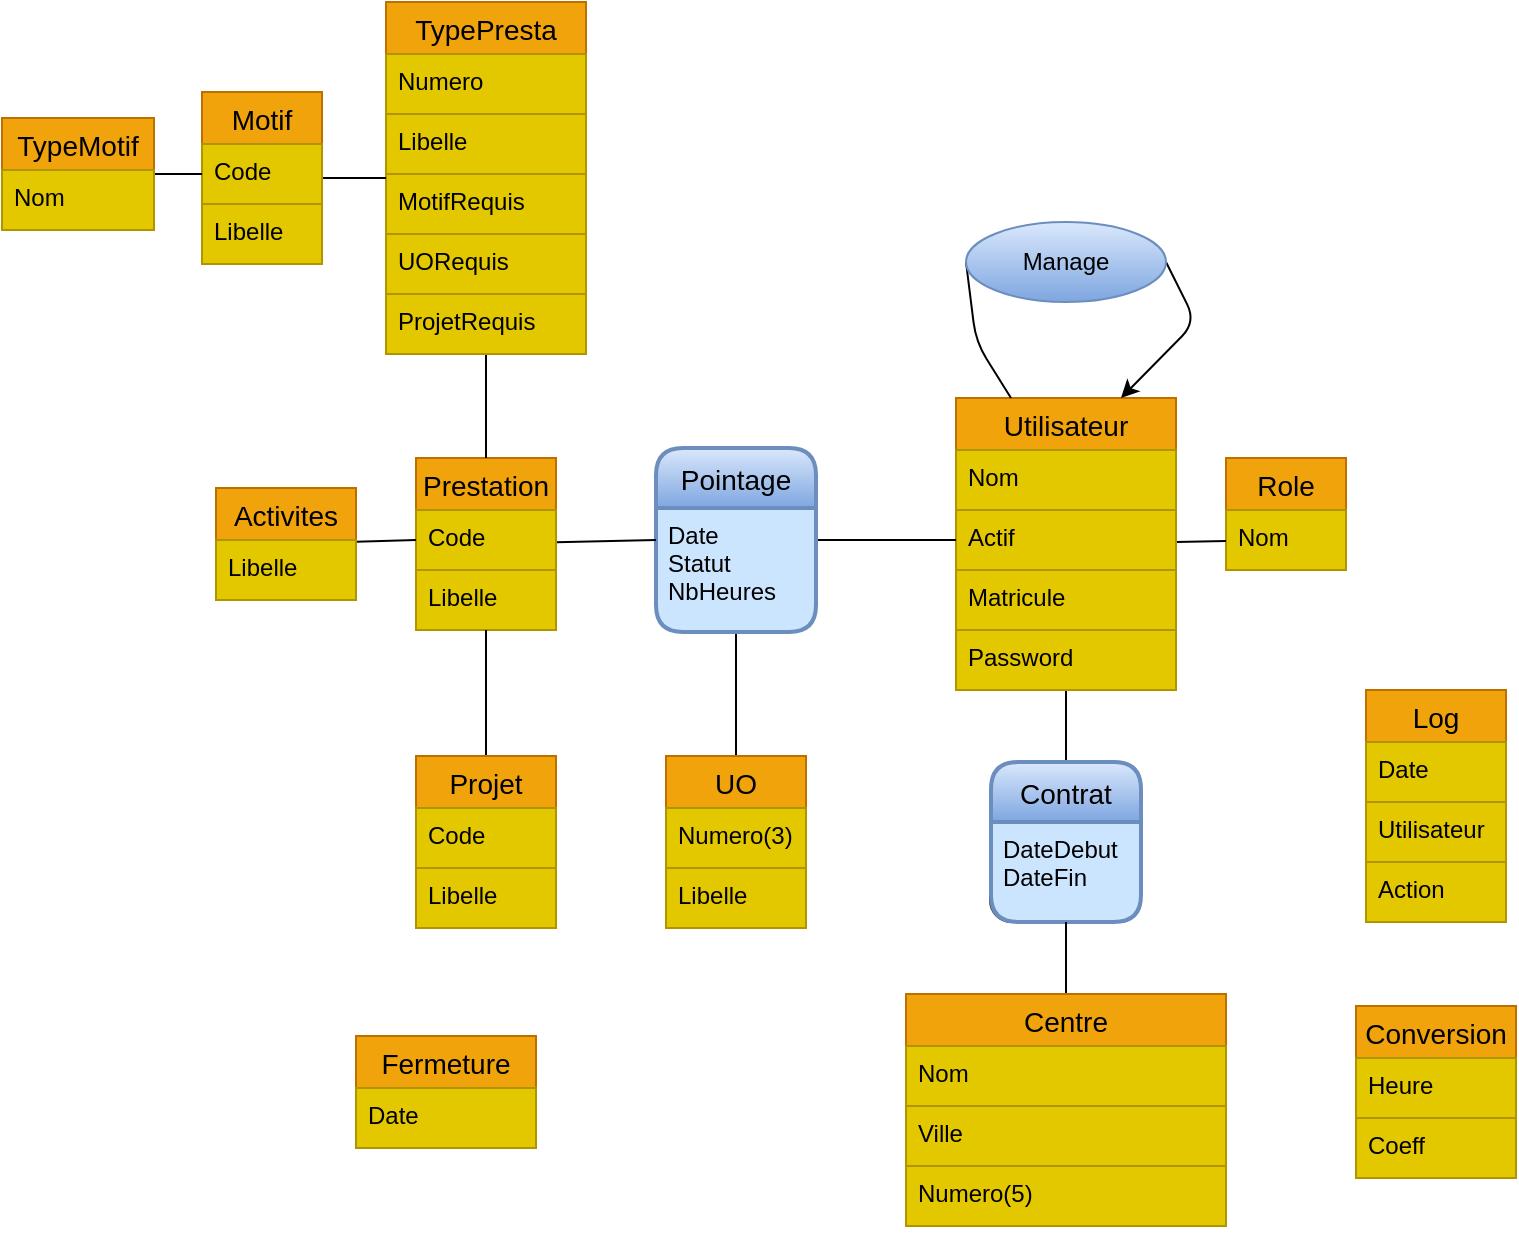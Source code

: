 <mxfile>
    <diagram id="LNlGWXBiTg5poGgtejU0" name="Page-1">
        <mxGraphModel dx="210" dy="152" grid="1" gridSize="10" guides="1" tooltips="1" connect="1" arrows="1" fold="1" page="1" pageScale="1" pageWidth="827" pageHeight="1169" math="0" shadow="0">
            <root>
                <mxCell id="0"/>
                <mxCell id="1" parent="0"/>
                <mxCell id="90" value="" style="rounded=1;whiteSpace=wrap;html=1;fillColor=#cce5ff;strokeColor=#36393d;" vertex="1" parent="1">
                    <mxGeometry x="514" y="400" width="75.5" height="72" as="geometry"/>
                </mxCell>
                <mxCell id="89" value="" style="rounded=1;whiteSpace=wrap;html=1;fillColor=#cce5ff;strokeColor=#36393d;" vertex="1" parent="1">
                    <mxGeometry x="347" y="251" width="80" height="76" as="geometry"/>
                </mxCell>
                <mxCell id="56" value="" style="edgeStyle=none;html=1;endArrow=none;endFill=0;" edge="1" parent="1" source="15" target="54">
                    <mxGeometry relative="1" as="geometry"/>
                </mxCell>
                <mxCell id="15" value="UO" style="swimlane;fontStyle=0;childLayout=stackLayout;horizontal=1;startSize=26;horizontalStack=0;resizeParent=1;resizeParentMax=0;resizeLast=0;collapsible=1;marginBottom=0;align=center;fontSize=14;fillColor=#f0a30a;fontColor=#000000;strokeColor=#BD7000;" vertex="1" parent="1">
                    <mxGeometry x="352" y="389" width="70" height="86" as="geometry"/>
                </mxCell>
                <mxCell id="16" value="Numero(3)" style="text;strokeColor=#B09500;fillColor=#e3c800;spacingLeft=4;spacingRight=4;overflow=hidden;rotatable=0;points=[[0,0.5],[1,0.5]];portConstraint=eastwest;fontSize=12;fontColor=#000000;" vertex="1" parent="15">
                    <mxGeometry y="26" width="70" height="30" as="geometry"/>
                </mxCell>
                <mxCell id="17" value="Libelle" style="text;strokeColor=#B09500;fillColor=#e3c800;spacingLeft=4;spacingRight=4;overflow=hidden;rotatable=0;points=[[0,0.5],[1,0.5]];portConstraint=eastwest;fontSize=12;fontColor=#000000;" vertex="1" parent="15">
                    <mxGeometry y="56" width="70" height="30" as="geometry"/>
                </mxCell>
                <mxCell id="19" value="Conversion" style="swimlane;fontStyle=0;childLayout=stackLayout;horizontal=1;startSize=26;horizontalStack=0;resizeParent=1;resizeParentMax=0;resizeLast=0;collapsible=1;marginBottom=0;align=center;fontSize=14;fillColor=#f0a30a;fontColor=#000000;strokeColor=#BD7000;" vertex="1" parent="1">
                    <mxGeometry x="697" y="514" width="80" height="86" as="geometry"/>
                </mxCell>
                <mxCell id="20" value="Heure" style="text;strokeColor=#B09500;fillColor=#e3c800;spacingLeft=4;spacingRight=4;overflow=hidden;rotatable=0;points=[[0,0.5],[1,0.5]];portConstraint=eastwest;fontSize=12;fontColor=#000000;" vertex="1" parent="19">
                    <mxGeometry y="26" width="80" height="30" as="geometry"/>
                </mxCell>
                <mxCell id="21" value="Coeff" style="text;strokeColor=#B09500;fillColor=#e3c800;spacingLeft=4;spacingRight=4;overflow=hidden;rotatable=0;points=[[0,0.5],[1,0.5]];portConstraint=eastwest;fontSize=12;fontColor=#000000;" vertex="1" parent="19">
                    <mxGeometry y="56" width="80" height="30" as="geometry"/>
                </mxCell>
                <mxCell id="23" value="Log" style="swimlane;fontStyle=0;childLayout=stackLayout;horizontal=1;startSize=26;horizontalStack=0;resizeParent=1;resizeParentMax=0;resizeLast=0;collapsible=1;marginBottom=0;align=center;fontSize=14;fillColor=#f0a30a;fontColor=#000000;strokeColor=#BD7000;" vertex="1" parent="1">
                    <mxGeometry x="702" y="356" width="70" height="116" as="geometry"/>
                </mxCell>
                <mxCell id="24" value="Date" style="text;strokeColor=#B09500;fillColor=#e3c800;spacingLeft=4;spacingRight=4;overflow=hidden;rotatable=0;points=[[0,0.5],[1,0.5]];portConstraint=eastwest;fontSize=12;fontColor=#000000;" vertex="1" parent="23">
                    <mxGeometry y="26" width="70" height="30" as="geometry"/>
                </mxCell>
                <mxCell id="25" value="Utilisateur" style="text;strokeColor=#B09500;fillColor=#e3c800;spacingLeft=4;spacingRight=4;overflow=hidden;rotatable=0;points=[[0,0.5],[1,0.5]];portConstraint=eastwest;fontSize=12;fontColor=#000000;" vertex="1" parent="23">
                    <mxGeometry y="56" width="70" height="30" as="geometry"/>
                </mxCell>
                <mxCell id="26" value="Action" style="text;strokeColor=#B09500;fillColor=#e3c800;spacingLeft=4;spacingRight=4;overflow=hidden;rotatable=0;points=[[0,0.5],[1,0.5]];portConstraint=eastwest;fontSize=12;fontColor=#000000;" vertex="1" parent="23">
                    <mxGeometry y="86" width="70" height="30" as="geometry"/>
                </mxCell>
                <mxCell id="27" value="Fermeture" style="swimlane;fontStyle=0;childLayout=stackLayout;horizontal=1;startSize=26;horizontalStack=0;resizeParent=1;resizeParentMax=0;resizeLast=0;collapsible=1;marginBottom=0;align=center;fontSize=14;fillColor=#f0a30a;fontColor=#000000;strokeColor=#BD7000;" vertex="1" parent="1">
                    <mxGeometry x="197" y="529" width="90" height="56" as="geometry"/>
                </mxCell>
                <mxCell id="28" value="Date" style="text;strokeColor=#B09500;fillColor=#e3c800;spacingLeft=4;spacingRight=4;overflow=hidden;rotatable=0;points=[[0,0.5],[1,0.5]];portConstraint=eastwest;fontSize=12;fontColor=#000000;" vertex="1" parent="27">
                    <mxGeometry y="26" width="90" height="30" as="geometry"/>
                </mxCell>
                <mxCell id="31" value="Role" style="swimlane;fontStyle=0;childLayout=stackLayout;horizontal=1;startSize=26;horizontalStack=0;resizeParent=1;resizeParentMax=0;resizeLast=0;collapsible=1;marginBottom=0;align=center;fontSize=14;fillColor=#f0a30a;fontColor=#000000;strokeColor=#BD7000;" vertex="1" parent="1">
                    <mxGeometry x="632" y="240" width="60" height="56" as="geometry"/>
                </mxCell>
                <mxCell id="32" value="Nom" style="text;strokeColor=#B09500;fillColor=#e3c800;spacingLeft=4;spacingRight=4;overflow=hidden;rotatable=0;points=[[0,0.5],[1,0.5]];portConstraint=eastwest;fontSize=12;fontColor=#000000;" vertex="1" parent="31">
                    <mxGeometry y="26" width="60" height="30" as="geometry"/>
                </mxCell>
                <mxCell id="40" value="" style="edgeStyle=none;html=1;endArrow=none;endFill=0;" edge="1" parent="1" source="35" target="32">
                    <mxGeometry relative="1" as="geometry"/>
                </mxCell>
                <mxCell id="44" value="" style="edgeStyle=none;html=1;endArrow=none;endFill=0;" edge="1" parent="1" source="35" target="42">
                    <mxGeometry relative="1" as="geometry"/>
                </mxCell>
                <mxCell id="35" value="Utilisateur" style="swimlane;fontStyle=0;childLayout=stackLayout;horizontal=1;startSize=26;horizontalStack=0;resizeParent=1;resizeParentMax=0;resizeLast=0;collapsible=1;marginBottom=0;align=center;fontSize=14;fillColor=#f0a30a;fontColor=#000000;strokeColor=#BD7000;" vertex="1" parent="1">
                    <mxGeometry x="497" y="210" width="110" height="146" as="geometry"/>
                </mxCell>
                <mxCell id="36" value="Nom" style="text;strokeColor=#B09500;fillColor=#e3c800;spacingLeft=4;spacingRight=4;overflow=hidden;rotatable=0;points=[[0,0.5],[1,0.5]];portConstraint=eastwest;fontSize=12;fontColor=#000000;" vertex="1" parent="35">
                    <mxGeometry y="26" width="110" height="30" as="geometry"/>
                </mxCell>
                <mxCell id="37" value="Actif" style="text;strokeColor=#B09500;fillColor=#e3c800;spacingLeft=4;spacingRight=4;overflow=hidden;rotatable=0;points=[[0,0.5],[1,0.5]];portConstraint=eastwest;fontSize=12;fontColor=#000000;" vertex="1" parent="35">
                    <mxGeometry y="56" width="110" height="30" as="geometry"/>
                </mxCell>
                <mxCell id="38" value="Matricule" style="text;strokeColor=#B09500;fillColor=#e3c800;spacingLeft=4;spacingRight=4;overflow=hidden;rotatable=0;points=[[0,0.5],[1,0.5]];portConstraint=eastwest;fontSize=12;fontColor=#000000;" vertex="1" parent="35">
                    <mxGeometry y="86" width="110" height="30" as="geometry"/>
                </mxCell>
                <mxCell id="39" value="Password" style="text;strokeColor=#B09500;fillColor=#e3c800;spacingLeft=4;spacingRight=4;overflow=hidden;rotatable=0;points=[[0,0.5],[1,0.5]];portConstraint=eastwest;fontSize=12;fontColor=#000000;" vertex="1" parent="35">
                    <mxGeometry y="116" width="110" height="30" as="geometry"/>
                </mxCell>
                <mxCell id="41" value="Contrat" style="swimlane;childLayout=stackLayout;horizontal=1;startSize=30;horizontalStack=0;rounded=1;fontSize=14;fontStyle=0;strokeWidth=2;resizeParent=0;resizeLast=1;shadow=0;dashed=0;align=center;fillColor=#dae8fc;gradientColor=#7ea6e0;strokeColor=#6c8ebf;fontColor=#000000;" vertex="1" parent="1">
                    <mxGeometry x="514.5" y="392" width="75" height="80" as="geometry"/>
                </mxCell>
                <mxCell id="42" value="DateDebut&#10;DateFin" style="align=left;strokeColor=none;fillColor=none;spacingLeft=4;fontSize=12;verticalAlign=top;resizable=0;rotatable=0;part=1;fontColor=#000000;" vertex="1" parent="41">
                    <mxGeometry y="30" width="75" height="50" as="geometry"/>
                </mxCell>
                <mxCell id="49" value="" style="edgeStyle=none;html=1;endArrow=none;endFill=0;" edge="1" parent="1" source="45" target="42">
                    <mxGeometry relative="1" as="geometry"/>
                </mxCell>
                <mxCell id="45" value="Centre" style="swimlane;fontStyle=0;childLayout=stackLayout;horizontal=1;startSize=26;horizontalStack=0;resizeParent=1;resizeParentMax=0;resizeLast=0;collapsible=1;marginBottom=0;align=center;fontSize=14;fillColor=#f0a30a;fontColor=#000000;strokeColor=#BD7000;" vertex="1" parent="1">
                    <mxGeometry x="472" y="508" width="160" height="116" as="geometry"/>
                </mxCell>
                <mxCell id="46" value="Nom" style="text;strokeColor=#B09500;fillColor=#e3c800;spacingLeft=4;spacingRight=4;overflow=hidden;rotatable=0;points=[[0,0.5],[1,0.5]];portConstraint=eastwest;fontSize=12;fontColor=#000000;" vertex="1" parent="45">
                    <mxGeometry y="26" width="160" height="30" as="geometry"/>
                </mxCell>
                <mxCell id="47" value="Ville" style="text;strokeColor=#B09500;fillColor=#e3c800;spacingLeft=4;spacingRight=4;overflow=hidden;rotatable=0;points=[[0,0.5],[1,0.5]];portConstraint=eastwest;fontSize=12;fontColor=#000000;" vertex="1" parent="45">
                    <mxGeometry y="56" width="160" height="30" as="geometry"/>
                </mxCell>
                <mxCell id="48" value="Numero(5)" style="text;strokeColor=#B09500;fillColor=#e3c800;spacingLeft=4;spacingRight=4;overflow=hidden;rotatable=0;points=[[0,0.5],[1,0.5]];portConstraint=eastwest;fontSize=12;fontColor=#000000;" vertex="1" parent="45">
                    <mxGeometry y="86" width="160" height="30" as="geometry"/>
                </mxCell>
                <mxCell id="51" value="" style="edgeStyle=none;html=1;endArrow=none;endFill=0;entryX=0.25;entryY=0;entryDx=0;entryDy=0;exitX=0;exitY=0.5;exitDx=0;exitDy=0;" edge="1" parent="1" source="50" target="35">
                    <mxGeometry relative="1" as="geometry">
                        <Array as="points">
                            <mxPoint x="507" y="182"/>
                        </Array>
                    </mxGeometry>
                </mxCell>
                <mxCell id="52" value="" style="edgeStyle=none;html=1;endArrow=classic;endFill=1;entryX=0.75;entryY=0;entryDx=0;entryDy=0;exitX=1;exitY=0.5;exitDx=0;exitDy=0;" edge="1" parent="1" source="50" target="35">
                    <mxGeometry relative="1" as="geometry">
                        <Array as="points">
                            <mxPoint x="617" y="172"/>
                        </Array>
                    </mxGeometry>
                </mxCell>
                <mxCell id="50" value="Manage" style="ellipse;whiteSpace=wrap;html=1;align=center;fillColor=#dae8fc;gradientColor=#7ea6e0;strokeColor=#6c8ebf;fontColor=#000000;" vertex="1" parent="1">
                    <mxGeometry x="502" y="122" width="100" height="40" as="geometry"/>
                </mxCell>
                <mxCell id="55" value="" style="edgeStyle=none;html=1;endArrow=none;endFill=0;entryX=0;entryY=0.5;entryDx=0;entryDy=0;" edge="1" parent="1" source="53" target="37">
                    <mxGeometry relative="1" as="geometry"/>
                </mxCell>
                <mxCell id="53" value="Pointage" style="swimlane;childLayout=stackLayout;horizontal=1;startSize=30;horizontalStack=0;rounded=1;fontSize=14;fontStyle=0;strokeWidth=2;resizeParent=0;resizeLast=1;shadow=0;dashed=0;align=center;fillColor=#dae8fc;strokeColor=#6c8ebf;gradientColor=#7ea6e0;fontColor=#000000;" vertex="1" parent="1">
                    <mxGeometry x="347" y="235" width="80" height="92" as="geometry"/>
                </mxCell>
                <mxCell id="54" value="Date&#10;Statut&#10;NbHeures" style="align=left;strokeColor=none;fillColor=none;spacingLeft=4;fontSize=12;verticalAlign=top;resizable=0;rotatable=0;part=1;fontColor=#000000;" vertex="1" parent="53">
                    <mxGeometry y="30" width="80" height="62" as="geometry"/>
                </mxCell>
                <mxCell id="61" value="" style="edgeStyle=none;html=1;endArrow=none;endFill=0;entryX=0;entryY=0.5;entryDx=0;entryDy=0;" edge="1" parent="1" source="57" target="53">
                    <mxGeometry relative="1" as="geometry">
                        <mxPoint x="317" y="212" as="targetPoint"/>
                    </mxGeometry>
                </mxCell>
                <mxCell id="57" value="Prestation" style="swimlane;fontStyle=0;childLayout=stackLayout;horizontal=1;startSize=26;horizontalStack=0;resizeParent=1;resizeParentMax=0;resizeLast=0;collapsible=1;marginBottom=0;align=center;fontSize=14;fillColor=#f0a30a;fontColor=#000000;strokeColor=#BD7000;" vertex="1" parent="1">
                    <mxGeometry x="227" y="240" width="70" height="86" as="geometry"/>
                </mxCell>
                <mxCell id="58" value="Code" style="text;strokeColor=#B09500;fillColor=#e3c800;spacingLeft=4;spacingRight=4;overflow=hidden;rotatable=0;points=[[0,0.5],[1,0.5]];portConstraint=eastwest;fontSize=12;fontColor=#000000;" vertex="1" parent="57">
                    <mxGeometry y="26" width="70" height="30" as="geometry"/>
                </mxCell>
                <mxCell id="59" value="Libelle" style="text;strokeColor=#B09500;fillColor=#e3c800;spacingLeft=4;spacingRight=4;overflow=hidden;rotatable=0;points=[[0,0.5],[1,0.5]];portConstraint=eastwest;fontSize=12;fontColor=#000000;" vertex="1" parent="57">
                    <mxGeometry y="56" width="70" height="30" as="geometry"/>
                </mxCell>
                <mxCell id="66" value="" style="edgeStyle=none;html=1;endArrow=none;endFill=0;" edge="1" parent="1" source="62" target="59">
                    <mxGeometry relative="1" as="geometry"/>
                </mxCell>
                <mxCell id="62" value="Projet" style="swimlane;fontStyle=0;childLayout=stackLayout;horizontal=1;startSize=26;horizontalStack=0;resizeParent=1;resizeParentMax=0;resizeLast=0;collapsible=1;marginBottom=0;align=center;fontSize=14;fillColor=#f0a30a;fontColor=#000000;strokeColor=#BD7000;" vertex="1" parent="1">
                    <mxGeometry x="227" y="389" width="70" height="86" as="geometry"/>
                </mxCell>
                <mxCell id="63" value="Code" style="text;strokeColor=#B09500;fillColor=#e3c800;spacingLeft=4;spacingRight=4;overflow=hidden;rotatable=0;points=[[0,0.5],[1,0.5]];portConstraint=eastwest;fontSize=12;fontColor=#000000;" vertex="1" parent="62">
                    <mxGeometry y="26" width="70" height="30" as="geometry"/>
                </mxCell>
                <mxCell id="64" value="Libelle" style="text;strokeColor=#B09500;fillColor=#e3c800;spacingLeft=4;spacingRight=4;overflow=hidden;rotatable=0;points=[[0,0.5],[1,0.5]];portConstraint=eastwest;fontSize=12;fontColor=#000000;" vertex="1" parent="62">
                    <mxGeometry y="56" width="70" height="30" as="geometry"/>
                </mxCell>
                <mxCell id="71" value="" style="edgeStyle=none;html=1;endArrow=none;endFill=0;entryX=0;entryY=0.5;entryDx=0;entryDy=0;" edge="1" parent="1" source="67" target="58">
                    <mxGeometry relative="1" as="geometry"/>
                </mxCell>
                <mxCell id="67" value="Activites" style="swimlane;fontStyle=0;childLayout=stackLayout;horizontal=1;startSize=26;horizontalStack=0;resizeParent=1;resizeParentMax=0;resizeLast=0;collapsible=1;marginBottom=0;align=center;fontSize=14;fillColor=#f0a30a;fontColor=#000000;strokeColor=#BD7000;" vertex="1" parent="1">
                    <mxGeometry x="127" y="255" width="70" height="56" as="geometry"/>
                </mxCell>
                <mxCell id="68" value="Libelle" style="text;strokeColor=#B09500;fillColor=#e3c800;spacingLeft=4;spacingRight=4;overflow=hidden;rotatable=0;points=[[0,0.5],[1,0.5]];portConstraint=eastwest;fontSize=12;fontColor=#000000;" vertex="1" parent="67">
                    <mxGeometry y="26" width="70" height="30" as="geometry"/>
                </mxCell>
                <mxCell id="78" value="" style="edgeStyle=none;html=1;endArrow=none;endFill=0;entryX=0.5;entryY=0;entryDx=0;entryDy=0;" edge="1" parent="1" source="72" target="57">
                    <mxGeometry relative="1" as="geometry"/>
                </mxCell>
                <mxCell id="72" value="TypePresta" style="swimlane;fontStyle=0;childLayout=stackLayout;horizontal=1;startSize=26;horizontalStack=0;resizeParent=1;resizeParentMax=0;resizeLast=0;collapsible=1;marginBottom=0;align=center;fontSize=14;fillColor=#f0a30a;fontColor=#000000;strokeColor=#BD7000;" vertex="1" parent="1">
                    <mxGeometry x="212" y="12" width="100" height="176" as="geometry"/>
                </mxCell>
                <mxCell id="73" value="Numero" style="text;strokeColor=#B09500;fillColor=#e3c800;spacingLeft=4;spacingRight=4;overflow=hidden;rotatable=0;points=[[0,0.5],[1,0.5]];portConstraint=eastwest;fontSize=12;fontColor=#000000;" vertex="1" parent="72">
                    <mxGeometry y="26" width="100" height="30" as="geometry"/>
                </mxCell>
                <mxCell id="74" value="Libelle" style="text;strokeColor=#B09500;fillColor=#e3c800;spacingLeft=4;spacingRight=4;overflow=hidden;rotatable=0;points=[[0,0.5],[1,0.5]];portConstraint=eastwest;fontSize=12;fontColor=#000000;" vertex="1" parent="72">
                    <mxGeometry y="56" width="100" height="30" as="geometry"/>
                </mxCell>
                <mxCell id="75" value="MotifRequis" style="text;strokeColor=#B09500;fillColor=#e3c800;spacingLeft=4;spacingRight=4;overflow=hidden;rotatable=0;points=[[0,0.5],[1,0.5]];portConstraint=eastwest;fontSize=12;fontColor=#000000;" vertex="1" parent="72">
                    <mxGeometry y="86" width="100" height="30" as="geometry"/>
                </mxCell>
                <mxCell id="76" value="UORequis" style="text;strokeColor=#B09500;fillColor=#e3c800;spacingLeft=4;spacingRight=4;overflow=hidden;rotatable=0;points=[[0,0.5],[1,0.5]];portConstraint=eastwest;fontSize=12;fontColor=#000000;" vertex="1" parent="72">
                    <mxGeometry y="116" width="100" height="30" as="geometry"/>
                </mxCell>
                <mxCell id="77" value="ProjetRequis" style="text;strokeColor=#B09500;fillColor=#e3c800;spacingLeft=4;spacingRight=4;overflow=hidden;rotatable=0;points=[[0,0.5],[1,0.5]];portConstraint=eastwest;fontSize=12;fontColor=#000000;" vertex="1" parent="72">
                    <mxGeometry y="146" width="100" height="30" as="geometry"/>
                </mxCell>
                <mxCell id="88" value="" style="edgeStyle=none;html=1;endArrow=none;endFill=0;" edge="1" parent="1" source="79" target="72">
                    <mxGeometry relative="1" as="geometry"/>
                </mxCell>
                <mxCell id="79" value="Motif" style="swimlane;fontStyle=0;childLayout=stackLayout;horizontal=1;startSize=26;horizontalStack=0;resizeParent=1;resizeParentMax=0;resizeLast=0;collapsible=1;marginBottom=0;align=center;fontSize=14;fillColor=#f0a30a;fontColor=#000000;strokeColor=#BD7000;" vertex="1" parent="1">
                    <mxGeometry x="120" y="57" width="60" height="86" as="geometry"/>
                </mxCell>
                <mxCell id="80" value="Code" style="text;strokeColor=#B09500;fillColor=#e3c800;spacingLeft=4;spacingRight=4;overflow=hidden;rotatable=0;points=[[0,0.5],[1,0.5]];portConstraint=eastwest;fontSize=12;fontColor=#000000;" vertex="1" parent="79">
                    <mxGeometry y="26" width="60" height="30" as="geometry"/>
                </mxCell>
                <mxCell id="81" value="Libelle" style="text;strokeColor=#B09500;fillColor=#e3c800;spacingLeft=4;spacingRight=4;overflow=hidden;rotatable=0;points=[[0,0.5],[1,0.5]];portConstraint=eastwest;fontSize=12;fontColor=#000000;" vertex="1" parent="79">
                    <mxGeometry y="56" width="60" height="30" as="geometry"/>
                </mxCell>
                <mxCell id="87" value="" style="edgeStyle=none;html=1;endArrow=none;endFill=0;entryX=0;entryY=0.5;entryDx=0;entryDy=0;" edge="1" parent="1" source="83" target="80">
                    <mxGeometry relative="1" as="geometry"/>
                </mxCell>
                <mxCell id="83" value="TypeMotif" style="swimlane;fontStyle=0;childLayout=stackLayout;horizontal=1;startSize=26;horizontalStack=0;resizeParent=1;resizeParentMax=0;resizeLast=0;collapsible=1;marginBottom=0;align=center;fontSize=14;fillColor=#f0a30a;fontColor=#000000;strokeColor=#BD7000;" vertex="1" parent="1">
                    <mxGeometry x="20" y="70" width="76" height="56" as="geometry"/>
                </mxCell>
                <mxCell id="84" value="Nom" style="text;strokeColor=#B09500;fillColor=#e3c800;spacingLeft=4;spacingRight=4;overflow=hidden;rotatable=0;points=[[0,0.5],[1,0.5]];portConstraint=eastwest;fontSize=12;fontColor=#000000;" vertex="1" parent="83">
                    <mxGeometry y="26" width="76" height="30" as="geometry"/>
                </mxCell>
            </root>
        </mxGraphModel>
    </diagram>
</mxfile>